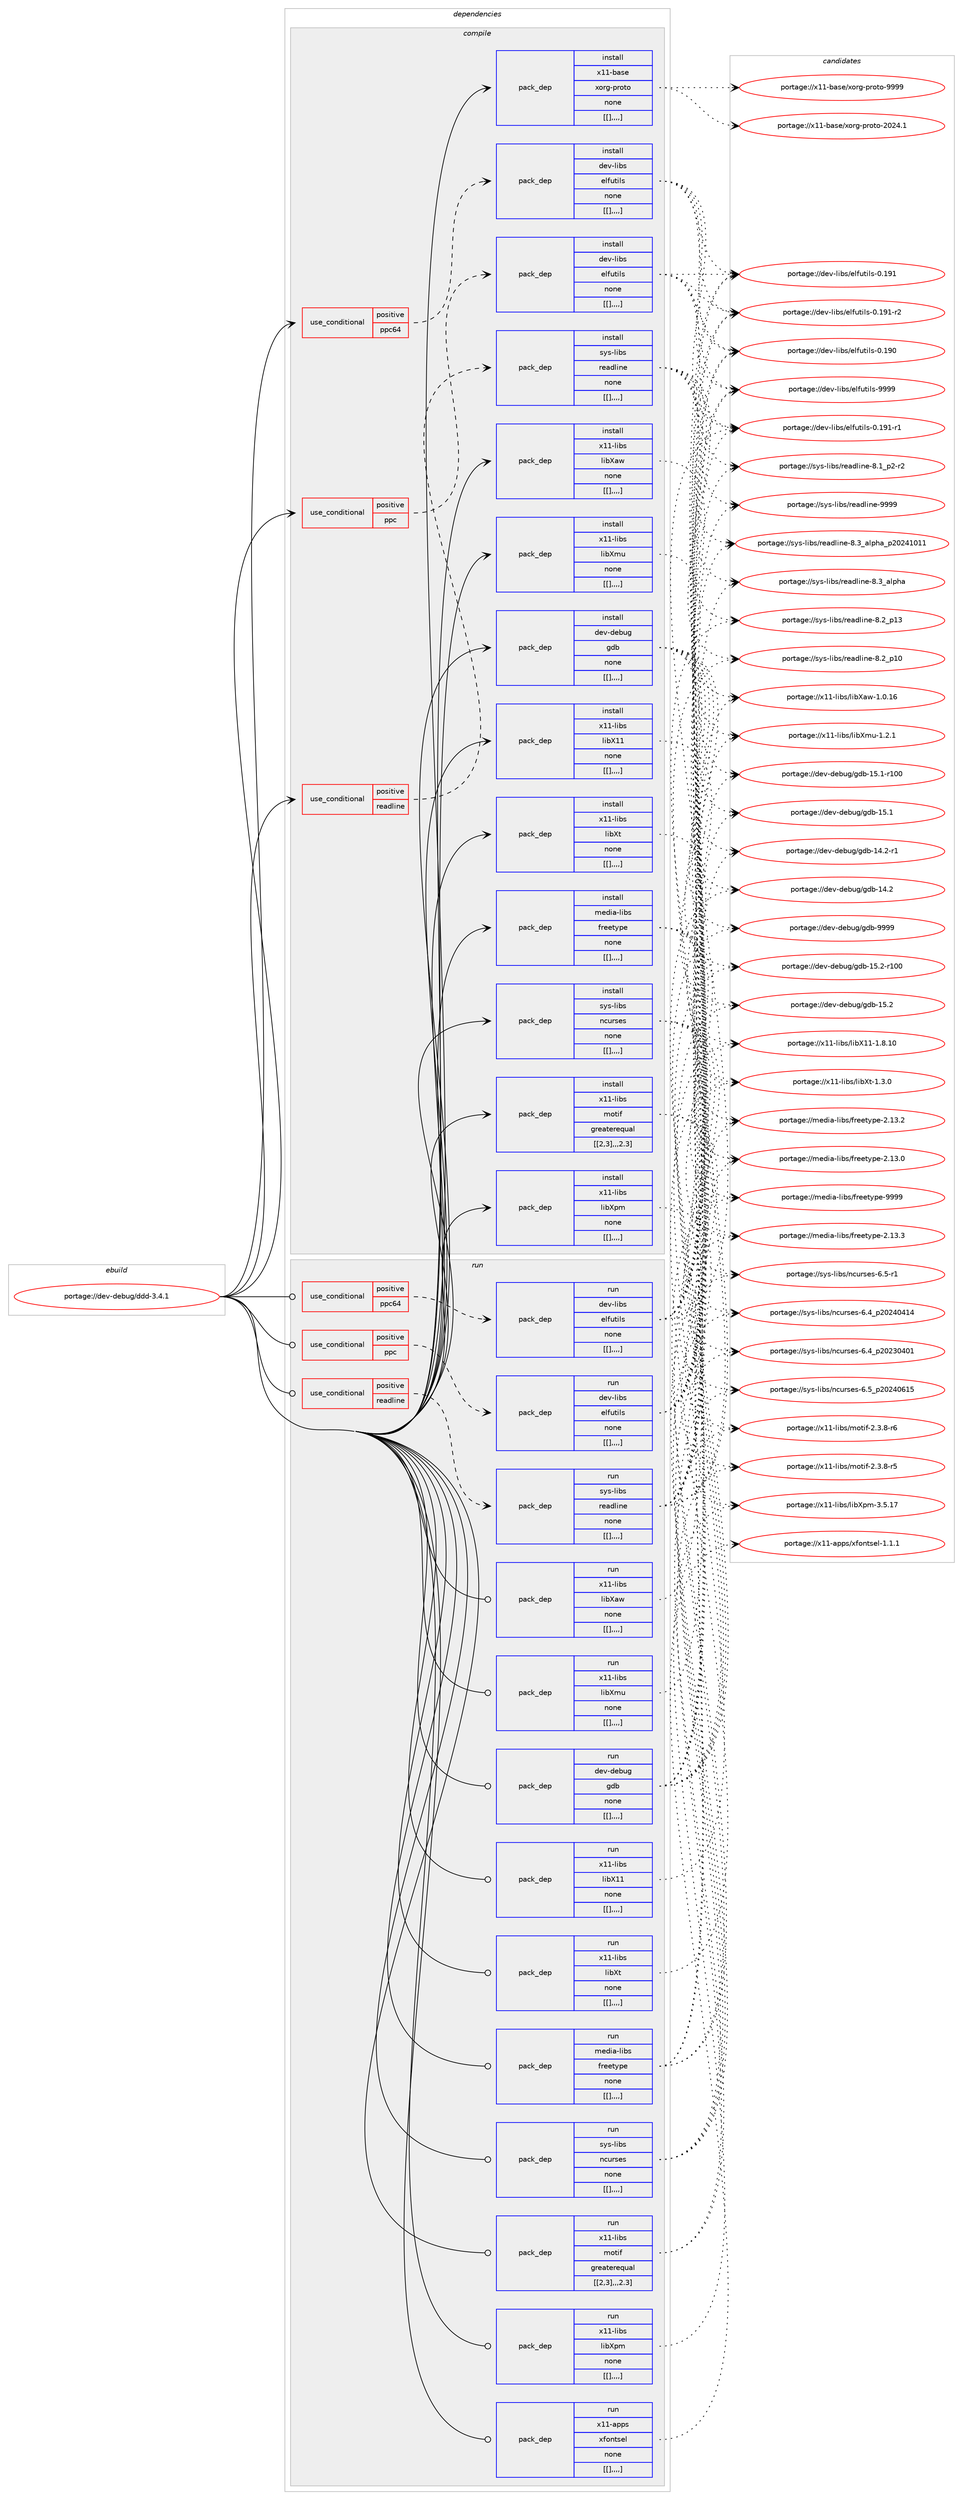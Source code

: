 digraph prolog {

# *************
# Graph options
# *************

newrank=true;
concentrate=true;
compound=true;
graph [rankdir=LR,fontname=Helvetica,fontsize=10,ranksep=1.5];#, ranksep=2.5, nodesep=0.2];
edge  [arrowhead=vee];
node  [fontname=Helvetica,fontsize=10];

# **********
# The ebuild
# **********

subgraph cluster_leftcol {
color=gray;
label=<<i>ebuild</i>>;
id [label="portage://dev-debug/ddd-3.4.1", color=red, width=4, href="../dev-debug/ddd-3.4.1.svg"];
}

# ****************
# The dependencies
# ****************

subgraph cluster_midcol {
color=gray;
label=<<i>dependencies</i>>;
subgraph cluster_compile {
fillcolor="#eeeeee";
style=filled;
label=<<i>compile</i>>;
subgraph cond20138 {
dependency74055 [label=<<TABLE BORDER="0" CELLBORDER="1" CELLSPACING="0" CELLPADDING="4"><TR><TD ROWSPAN="3" CELLPADDING="10">use_conditional</TD></TR><TR><TD>positive</TD></TR><TR><TD>ppc</TD></TR></TABLE>>, shape=none, color=red];
subgraph pack52904 {
dependency74073 [label=<<TABLE BORDER="0" CELLBORDER="1" CELLSPACING="0" CELLPADDING="4" WIDTH="220"><TR><TD ROWSPAN="6" CELLPADDING="30">pack_dep</TD></TR><TR><TD WIDTH="110">install</TD></TR><TR><TD>dev-libs</TD></TR><TR><TD>elfutils</TD></TR><TR><TD>none</TD></TR><TR><TD>[[],,,,]</TD></TR></TABLE>>, shape=none, color=blue];
}
dependency74055:e -> dependency74073:w [weight=20,style="dashed",arrowhead="vee"];
}
id:e -> dependency74055:w [weight=20,style="solid",arrowhead="vee"];
subgraph cond20150 {
dependency74092 [label=<<TABLE BORDER="0" CELLBORDER="1" CELLSPACING="0" CELLPADDING="4"><TR><TD ROWSPAN="3" CELLPADDING="10">use_conditional</TD></TR><TR><TD>positive</TD></TR><TR><TD>ppc64</TD></TR></TABLE>>, shape=none, color=red];
subgraph pack52946 {
dependency74182 [label=<<TABLE BORDER="0" CELLBORDER="1" CELLSPACING="0" CELLPADDING="4" WIDTH="220"><TR><TD ROWSPAN="6" CELLPADDING="30">pack_dep</TD></TR><TR><TD WIDTH="110">install</TD></TR><TR><TD>dev-libs</TD></TR><TR><TD>elfutils</TD></TR><TR><TD>none</TD></TR><TR><TD>[[],,,,]</TD></TR></TABLE>>, shape=none, color=blue];
}
dependency74092:e -> dependency74182:w [weight=20,style="dashed",arrowhead="vee"];
}
id:e -> dependency74092:w [weight=20,style="solid",arrowhead="vee"];
subgraph cond20194 {
dependency74186 [label=<<TABLE BORDER="0" CELLBORDER="1" CELLSPACING="0" CELLPADDING="4"><TR><TD ROWSPAN="3" CELLPADDING="10">use_conditional</TD></TR><TR><TD>positive</TD></TR><TR><TD>readline</TD></TR></TABLE>>, shape=none, color=red];
subgraph pack53043 {
dependency74302 [label=<<TABLE BORDER="0" CELLBORDER="1" CELLSPACING="0" CELLPADDING="4" WIDTH="220"><TR><TD ROWSPAN="6" CELLPADDING="30">pack_dep</TD></TR><TR><TD WIDTH="110">install</TD></TR><TR><TD>sys-libs</TD></TR><TR><TD>readline</TD></TR><TR><TD>none</TD></TR><TR><TD>[[],,,,]</TD></TR></TABLE>>, shape=none, color=blue];
}
dependency74186:e -> dependency74302:w [weight=20,style="dashed",arrowhead="vee"];
}
id:e -> dependency74186:w [weight=20,style="solid",arrowhead="vee"];
subgraph pack53065 {
dependency74317 [label=<<TABLE BORDER="0" CELLBORDER="1" CELLSPACING="0" CELLPADDING="4" WIDTH="220"><TR><TD ROWSPAN="6" CELLPADDING="30">pack_dep</TD></TR><TR><TD WIDTH="110">install</TD></TR><TR><TD>dev-debug</TD></TR><TR><TD>gdb</TD></TR><TR><TD>none</TD></TR><TR><TD>[[],,,,]</TD></TR></TABLE>>, shape=none, color=blue];
}
id:e -> dependency74317:w [weight=20,style="solid",arrowhead="vee"];
subgraph pack53132 {
dependency74448 [label=<<TABLE BORDER="0" CELLBORDER="1" CELLSPACING="0" CELLPADDING="4" WIDTH="220"><TR><TD ROWSPAN="6" CELLPADDING="30">pack_dep</TD></TR><TR><TD WIDTH="110">install</TD></TR><TR><TD>media-libs</TD></TR><TR><TD>freetype</TD></TR><TR><TD>none</TD></TR><TR><TD>[[],,,,]</TD></TR></TABLE>>, shape=none, color=blue];
}
id:e -> dependency74448:w [weight=20,style="solid",arrowhead="vee"];
subgraph pack53162 {
dependency74455 [label=<<TABLE BORDER="0" CELLBORDER="1" CELLSPACING="0" CELLPADDING="4" WIDTH="220"><TR><TD ROWSPAN="6" CELLPADDING="30">pack_dep</TD></TR><TR><TD WIDTH="110">install</TD></TR><TR><TD>sys-libs</TD></TR><TR><TD>ncurses</TD></TR><TR><TD>none</TD></TR><TR><TD>[[],,,,]</TD></TR></TABLE>>, shape=none, color=blue];
}
id:e -> dependency74455:w [weight=20,style="solid",arrowhead="vee"];
subgraph pack53168 {
dependency74499 [label=<<TABLE BORDER="0" CELLBORDER="1" CELLSPACING="0" CELLPADDING="4" WIDTH="220"><TR><TD ROWSPAN="6" CELLPADDING="30">pack_dep</TD></TR><TR><TD WIDTH="110">install</TD></TR><TR><TD>x11-base</TD></TR><TR><TD>xorg-proto</TD></TR><TR><TD>none</TD></TR><TR><TD>[[],,,,]</TD></TR></TABLE>>, shape=none, color=blue];
}
id:e -> dependency74499:w [weight=20,style="solid",arrowhead="vee"];
subgraph pack53207 {
dependency74584 [label=<<TABLE BORDER="0" CELLBORDER="1" CELLSPACING="0" CELLPADDING="4" WIDTH="220"><TR><TD ROWSPAN="6" CELLPADDING="30">pack_dep</TD></TR><TR><TD WIDTH="110">install</TD></TR><TR><TD>x11-libs</TD></TR><TR><TD>libX11</TD></TR><TR><TD>none</TD></TR><TR><TD>[[],,,,]</TD></TR></TABLE>>, shape=none, color=blue];
}
id:e -> dependency74584:w [weight=20,style="solid",arrowhead="vee"];
subgraph pack53258 {
dependency74634 [label=<<TABLE BORDER="0" CELLBORDER="1" CELLSPACING="0" CELLPADDING="4" WIDTH="220"><TR><TD ROWSPAN="6" CELLPADDING="30">pack_dep</TD></TR><TR><TD WIDTH="110">install</TD></TR><TR><TD>x11-libs</TD></TR><TR><TD>libXaw</TD></TR><TR><TD>none</TD></TR><TR><TD>[[],,,,]</TD></TR></TABLE>>, shape=none, color=blue];
}
id:e -> dependency74634:w [weight=20,style="solid",arrowhead="vee"];
subgraph pack53301 {
dependency74655 [label=<<TABLE BORDER="0" CELLBORDER="1" CELLSPACING="0" CELLPADDING="4" WIDTH="220"><TR><TD ROWSPAN="6" CELLPADDING="30">pack_dep</TD></TR><TR><TD WIDTH="110">install</TD></TR><TR><TD>x11-libs</TD></TR><TR><TD>libXmu</TD></TR><TR><TD>none</TD></TR><TR><TD>[[],,,,]</TD></TR></TABLE>>, shape=none, color=blue];
}
id:e -> dependency74655:w [weight=20,style="solid",arrowhead="vee"];
subgraph pack53339 {
dependency74820 [label=<<TABLE BORDER="0" CELLBORDER="1" CELLSPACING="0" CELLPADDING="4" WIDTH="220"><TR><TD ROWSPAN="6" CELLPADDING="30">pack_dep</TD></TR><TR><TD WIDTH="110">install</TD></TR><TR><TD>x11-libs</TD></TR><TR><TD>libXpm</TD></TR><TR><TD>none</TD></TR><TR><TD>[[],,,,]</TD></TR></TABLE>>, shape=none, color=blue];
}
id:e -> dependency74820:w [weight=20,style="solid",arrowhead="vee"];
subgraph pack53411 {
dependency74881 [label=<<TABLE BORDER="0" CELLBORDER="1" CELLSPACING="0" CELLPADDING="4" WIDTH="220"><TR><TD ROWSPAN="6" CELLPADDING="30">pack_dep</TD></TR><TR><TD WIDTH="110">install</TD></TR><TR><TD>x11-libs</TD></TR><TR><TD>libXt</TD></TR><TR><TD>none</TD></TR><TR><TD>[[],,,,]</TD></TR></TABLE>>, shape=none, color=blue];
}
id:e -> dependency74881:w [weight=20,style="solid",arrowhead="vee"];
subgraph pack53528 {
dependency74995 [label=<<TABLE BORDER="0" CELLBORDER="1" CELLSPACING="0" CELLPADDING="4" WIDTH="220"><TR><TD ROWSPAN="6" CELLPADDING="30">pack_dep</TD></TR><TR><TD WIDTH="110">install</TD></TR><TR><TD>x11-libs</TD></TR><TR><TD>motif</TD></TR><TR><TD>greaterequal</TD></TR><TR><TD>[[2,3],,,2.3]</TD></TR></TABLE>>, shape=none, color=blue];
}
id:e -> dependency74995:w [weight=20,style="solid",arrowhead="vee"];
}
subgraph cluster_compileandrun {
fillcolor="#eeeeee";
style=filled;
label=<<i>compile and run</i>>;
}
subgraph cluster_run {
fillcolor="#eeeeee";
style=filled;
label=<<i>run</i>>;
subgraph cond20481 {
dependency75062 [label=<<TABLE BORDER="0" CELLBORDER="1" CELLSPACING="0" CELLPADDING="4"><TR><TD ROWSPAN="3" CELLPADDING="10">use_conditional</TD></TR><TR><TD>positive</TD></TR><TR><TD>ppc</TD></TR></TABLE>>, shape=none, color=red];
subgraph pack53571 {
dependency75070 [label=<<TABLE BORDER="0" CELLBORDER="1" CELLSPACING="0" CELLPADDING="4" WIDTH="220"><TR><TD ROWSPAN="6" CELLPADDING="30">pack_dep</TD></TR><TR><TD WIDTH="110">run</TD></TR><TR><TD>dev-libs</TD></TR><TR><TD>elfutils</TD></TR><TR><TD>none</TD></TR><TR><TD>[[],,,,]</TD></TR></TABLE>>, shape=none, color=blue];
}
dependency75062:e -> dependency75070:w [weight=20,style="dashed",arrowhead="vee"];
}
id:e -> dependency75062:w [weight=20,style="solid",arrowhead="odot"];
subgraph cond20503 {
dependency75147 [label=<<TABLE BORDER="0" CELLBORDER="1" CELLSPACING="0" CELLPADDING="4"><TR><TD ROWSPAN="3" CELLPADDING="10">use_conditional</TD></TR><TR><TD>positive</TD></TR><TR><TD>ppc64</TD></TR></TABLE>>, shape=none, color=red];
subgraph pack53649 {
dependency75194 [label=<<TABLE BORDER="0" CELLBORDER="1" CELLSPACING="0" CELLPADDING="4" WIDTH="220"><TR><TD ROWSPAN="6" CELLPADDING="30">pack_dep</TD></TR><TR><TD WIDTH="110">run</TD></TR><TR><TD>dev-libs</TD></TR><TR><TD>elfutils</TD></TR><TR><TD>none</TD></TR><TR><TD>[[],,,,]</TD></TR></TABLE>>, shape=none, color=blue];
}
dependency75147:e -> dependency75194:w [weight=20,style="dashed",arrowhead="vee"];
}
id:e -> dependency75147:w [weight=20,style="solid",arrowhead="odot"];
subgraph cond20538 {
dependency75234 [label=<<TABLE BORDER="0" CELLBORDER="1" CELLSPACING="0" CELLPADDING="4"><TR><TD ROWSPAN="3" CELLPADDING="10">use_conditional</TD></TR><TR><TD>positive</TD></TR><TR><TD>readline</TD></TR></TABLE>>, shape=none, color=red];
subgraph pack53706 {
dependency75366 [label=<<TABLE BORDER="0" CELLBORDER="1" CELLSPACING="0" CELLPADDING="4" WIDTH="220"><TR><TD ROWSPAN="6" CELLPADDING="30">pack_dep</TD></TR><TR><TD WIDTH="110">run</TD></TR><TR><TD>sys-libs</TD></TR><TR><TD>readline</TD></TR><TR><TD>none</TD></TR><TR><TD>[[],,,,]</TD></TR></TABLE>>, shape=none, color=blue];
}
dependency75234:e -> dependency75366:w [weight=20,style="dashed",arrowhead="vee"];
}
id:e -> dependency75234:w [weight=20,style="solid",arrowhead="odot"];
subgraph pack53780 {
dependency75390 [label=<<TABLE BORDER="0" CELLBORDER="1" CELLSPACING="0" CELLPADDING="4" WIDTH="220"><TR><TD ROWSPAN="6" CELLPADDING="30">pack_dep</TD></TR><TR><TD WIDTH="110">run</TD></TR><TR><TD>dev-debug</TD></TR><TR><TD>gdb</TD></TR><TR><TD>none</TD></TR><TR><TD>[[],,,,]</TD></TR></TABLE>>, shape=none, color=blue];
}
id:e -> dependency75390:w [weight=20,style="solid",arrowhead="odot"];
subgraph pack53815 {
dependency75447 [label=<<TABLE BORDER="0" CELLBORDER="1" CELLSPACING="0" CELLPADDING="4" WIDTH="220"><TR><TD ROWSPAN="6" CELLPADDING="30">pack_dep</TD></TR><TR><TD WIDTH="110">run</TD></TR><TR><TD>media-libs</TD></TR><TR><TD>freetype</TD></TR><TR><TD>none</TD></TR><TR><TD>[[],,,,]</TD></TR></TABLE>>, shape=none, color=blue];
}
id:e -> dependency75447:w [weight=20,style="solid",arrowhead="odot"];
subgraph pack53831 {
dependency75470 [label=<<TABLE BORDER="0" CELLBORDER="1" CELLSPACING="0" CELLPADDING="4" WIDTH="220"><TR><TD ROWSPAN="6" CELLPADDING="30">pack_dep</TD></TR><TR><TD WIDTH="110">run</TD></TR><TR><TD>sys-libs</TD></TR><TR><TD>ncurses</TD></TR><TR><TD>none</TD></TR><TR><TD>[[],,,,]</TD></TR></TABLE>>, shape=none, color=blue];
}
id:e -> dependency75470:w [weight=20,style="solid",arrowhead="odot"];
subgraph pack53850 {
dependency75475 [label=<<TABLE BORDER="0" CELLBORDER="1" CELLSPACING="0" CELLPADDING="4" WIDTH="220"><TR><TD ROWSPAN="6" CELLPADDING="30">pack_dep</TD></TR><TR><TD WIDTH="110">run</TD></TR><TR><TD>x11-apps</TD></TR><TR><TD>xfontsel</TD></TR><TR><TD>none</TD></TR><TR><TD>[[],,,,]</TD></TR></TABLE>>, shape=none, color=blue];
}
id:e -> dependency75475:w [weight=20,style="solid",arrowhead="odot"];
subgraph pack53874 {
dependency75519 [label=<<TABLE BORDER="0" CELLBORDER="1" CELLSPACING="0" CELLPADDING="4" WIDTH="220"><TR><TD ROWSPAN="6" CELLPADDING="30">pack_dep</TD></TR><TR><TD WIDTH="110">run</TD></TR><TR><TD>x11-libs</TD></TR><TR><TD>libX11</TD></TR><TR><TD>none</TD></TR><TR><TD>[[],,,,]</TD></TR></TABLE>>, shape=none, color=blue];
}
id:e -> dependency75519:w [weight=20,style="solid",arrowhead="odot"];
subgraph pack53896 {
dependency75526 [label=<<TABLE BORDER="0" CELLBORDER="1" CELLSPACING="0" CELLPADDING="4" WIDTH="220"><TR><TD ROWSPAN="6" CELLPADDING="30">pack_dep</TD></TR><TR><TD WIDTH="110">run</TD></TR><TR><TD>x11-libs</TD></TR><TR><TD>libXaw</TD></TR><TR><TD>none</TD></TR><TR><TD>[[],,,,]</TD></TR></TABLE>>, shape=none, color=blue];
}
id:e -> dependency75526:w [weight=20,style="solid",arrowhead="odot"];
subgraph pack53913 {
dependency75576 [label=<<TABLE BORDER="0" CELLBORDER="1" CELLSPACING="0" CELLPADDING="4" WIDTH="220"><TR><TD ROWSPAN="6" CELLPADDING="30">pack_dep</TD></TR><TR><TD WIDTH="110">run</TD></TR><TR><TD>x11-libs</TD></TR><TR><TD>libXmu</TD></TR><TR><TD>none</TD></TR><TR><TD>[[],,,,]</TD></TR></TABLE>>, shape=none, color=blue];
}
id:e -> dependency75576:w [weight=20,style="solid",arrowhead="odot"];
subgraph pack53964 {
dependency75653 [label=<<TABLE BORDER="0" CELLBORDER="1" CELLSPACING="0" CELLPADDING="4" WIDTH="220"><TR><TD ROWSPAN="6" CELLPADDING="30">pack_dep</TD></TR><TR><TD WIDTH="110">run</TD></TR><TR><TD>x11-libs</TD></TR><TR><TD>libXpm</TD></TR><TR><TD>none</TD></TR><TR><TD>[[],,,,]</TD></TR></TABLE>>, shape=none, color=blue];
}
id:e -> dependency75653:w [weight=20,style="solid",arrowhead="odot"];
subgraph pack53982 {
dependency75781 [label=<<TABLE BORDER="0" CELLBORDER="1" CELLSPACING="0" CELLPADDING="4" WIDTH="220"><TR><TD ROWSPAN="6" CELLPADDING="30">pack_dep</TD></TR><TR><TD WIDTH="110">run</TD></TR><TR><TD>x11-libs</TD></TR><TR><TD>libXt</TD></TR><TR><TD>none</TD></TR><TR><TD>[[],,,,]</TD></TR></TABLE>>, shape=none, color=blue];
}
id:e -> dependency75781:w [weight=20,style="solid",arrowhead="odot"];
subgraph pack54068 {
dependency75786 [label=<<TABLE BORDER="0" CELLBORDER="1" CELLSPACING="0" CELLPADDING="4" WIDTH="220"><TR><TD ROWSPAN="6" CELLPADDING="30">pack_dep</TD></TR><TR><TD WIDTH="110">run</TD></TR><TR><TD>x11-libs</TD></TR><TR><TD>motif</TD></TR><TR><TD>greaterequal</TD></TR><TR><TD>[[2,3],,,2.3]</TD></TR></TABLE>>, shape=none, color=blue];
}
id:e -> dependency75786:w [weight=20,style="solid",arrowhead="odot"];
}
}

# **************
# The candidates
# **************

subgraph cluster_choices {
rank=same;
color=gray;
label=<<i>candidates</i>>;

subgraph choice52474 {
color=black;
nodesep=1;
choice1001011184510810598115471011081021171161051081154557575757 [label="portage://dev-libs/elfutils-9999", color=red, width=4,href="../dev-libs/elfutils-9999.svg"];
choice1001011184510810598115471011081021171161051081154548464957494511450 [label="portage://dev-libs/elfutils-0.191-r2", color=red, width=4,href="../dev-libs/elfutils-0.191-r2.svg"];
choice1001011184510810598115471011081021171161051081154548464957494511449 [label="portage://dev-libs/elfutils-0.191-r1", color=red, width=4,href="../dev-libs/elfutils-0.191-r1.svg"];
choice100101118451081059811547101108102117116105108115454846495749 [label="portage://dev-libs/elfutils-0.191", color=red, width=4,href="../dev-libs/elfutils-0.191.svg"];
choice100101118451081059811547101108102117116105108115454846495748 [label="portage://dev-libs/elfutils-0.190", color=red, width=4,href="../dev-libs/elfutils-0.190.svg"];
dependency74073:e -> choice1001011184510810598115471011081021171161051081154557575757:w [style=dotted,weight="100"];
dependency74073:e -> choice1001011184510810598115471011081021171161051081154548464957494511450:w [style=dotted,weight="100"];
dependency74073:e -> choice1001011184510810598115471011081021171161051081154548464957494511449:w [style=dotted,weight="100"];
dependency74073:e -> choice100101118451081059811547101108102117116105108115454846495749:w [style=dotted,weight="100"];
dependency74073:e -> choice100101118451081059811547101108102117116105108115454846495748:w [style=dotted,weight="100"];
}
subgraph choice52501 {
color=black;
nodesep=1;
choice1001011184510810598115471011081021171161051081154557575757 [label="portage://dev-libs/elfutils-9999", color=red, width=4,href="../dev-libs/elfutils-9999.svg"];
choice1001011184510810598115471011081021171161051081154548464957494511450 [label="portage://dev-libs/elfutils-0.191-r2", color=red, width=4,href="../dev-libs/elfutils-0.191-r2.svg"];
choice1001011184510810598115471011081021171161051081154548464957494511449 [label="portage://dev-libs/elfutils-0.191-r1", color=red, width=4,href="../dev-libs/elfutils-0.191-r1.svg"];
choice100101118451081059811547101108102117116105108115454846495749 [label="portage://dev-libs/elfutils-0.191", color=red, width=4,href="../dev-libs/elfutils-0.191.svg"];
choice100101118451081059811547101108102117116105108115454846495748 [label="portage://dev-libs/elfutils-0.190", color=red, width=4,href="../dev-libs/elfutils-0.190.svg"];
dependency74182:e -> choice1001011184510810598115471011081021171161051081154557575757:w [style=dotted,weight="100"];
dependency74182:e -> choice1001011184510810598115471011081021171161051081154548464957494511450:w [style=dotted,weight="100"];
dependency74182:e -> choice1001011184510810598115471011081021171161051081154548464957494511449:w [style=dotted,weight="100"];
dependency74182:e -> choice100101118451081059811547101108102117116105108115454846495749:w [style=dotted,weight="100"];
dependency74182:e -> choice100101118451081059811547101108102117116105108115454846495748:w [style=dotted,weight="100"];
}
subgraph choice52519 {
color=black;
nodesep=1;
choice115121115451081059811547114101971001081051101014557575757 [label="portage://sys-libs/readline-9999", color=red, width=4,href="../sys-libs/readline-9999.svg"];
choice1151211154510810598115471141019710010810511010145564651959710811210497951125048505249484949 [label="portage://sys-libs/readline-8.3_alpha_p20241011", color=red, width=4,href="../sys-libs/readline-8.3_alpha_p20241011.svg"];
choice1151211154510810598115471141019710010810511010145564651959710811210497 [label="portage://sys-libs/readline-8.3_alpha", color=red, width=4,href="../sys-libs/readline-8.3_alpha.svg"];
choice1151211154510810598115471141019710010810511010145564650951124951 [label="portage://sys-libs/readline-8.2_p13", color=red, width=4,href="../sys-libs/readline-8.2_p13.svg"];
choice1151211154510810598115471141019710010810511010145564650951124948 [label="portage://sys-libs/readline-8.2_p10", color=red, width=4,href="../sys-libs/readline-8.2_p10.svg"];
choice115121115451081059811547114101971001081051101014556464995112504511450 [label="portage://sys-libs/readline-8.1_p2-r2", color=red, width=4,href="../sys-libs/readline-8.1_p2-r2.svg"];
dependency74302:e -> choice115121115451081059811547114101971001081051101014557575757:w [style=dotted,weight="100"];
dependency74302:e -> choice1151211154510810598115471141019710010810511010145564651959710811210497951125048505249484949:w [style=dotted,weight="100"];
dependency74302:e -> choice1151211154510810598115471141019710010810511010145564651959710811210497:w [style=dotted,weight="100"];
dependency74302:e -> choice1151211154510810598115471141019710010810511010145564650951124951:w [style=dotted,weight="100"];
dependency74302:e -> choice1151211154510810598115471141019710010810511010145564650951124948:w [style=dotted,weight="100"];
dependency74302:e -> choice115121115451081059811547114101971001081051101014556464995112504511450:w [style=dotted,weight="100"];
}
subgraph choice52526 {
color=black;
nodesep=1;
choice100101118451001019811710347103100984557575757 [label="portage://dev-debug/gdb-9999", color=red, width=4,href="../dev-debug/gdb-9999.svg"];
choice10010111845100101981171034710310098454953465045114494848 [label="portage://dev-debug/gdb-15.2-r100", color=red, width=4,href="../dev-debug/gdb-15.2-r100.svg"];
choice100101118451001019811710347103100984549534650 [label="portage://dev-debug/gdb-15.2", color=red, width=4,href="../dev-debug/gdb-15.2.svg"];
choice10010111845100101981171034710310098454953464945114494848 [label="portage://dev-debug/gdb-15.1-r100", color=red, width=4,href="../dev-debug/gdb-15.1-r100.svg"];
choice100101118451001019811710347103100984549534649 [label="portage://dev-debug/gdb-15.1", color=red, width=4,href="../dev-debug/gdb-15.1.svg"];
choice1001011184510010198117103471031009845495246504511449 [label="portage://dev-debug/gdb-14.2-r1", color=red, width=4,href="../dev-debug/gdb-14.2-r1.svg"];
choice100101118451001019811710347103100984549524650 [label="portage://dev-debug/gdb-14.2", color=red, width=4,href="../dev-debug/gdb-14.2.svg"];
dependency74317:e -> choice100101118451001019811710347103100984557575757:w [style=dotted,weight="100"];
dependency74317:e -> choice10010111845100101981171034710310098454953465045114494848:w [style=dotted,weight="100"];
dependency74317:e -> choice100101118451001019811710347103100984549534650:w [style=dotted,weight="100"];
dependency74317:e -> choice10010111845100101981171034710310098454953464945114494848:w [style=dotted,weight="100"];
dependency74317:e -> choice100101118451001019811710347103100984549534649:w [style=dotted,weight="100"];
dependency74317:e -> choice1001011184510010198117103471031009845495246504511449:w [style=dotted,weight="100"];
dependency74317:e -> choice100101118451001019811710347103100984549524650:w [style=dotted,weight="100"];
}
subgraph choice52550 {
color=black;
nodesep=1;
choice109101100105974510810598115471021141011011161211121014557575757 [label="portage://media-libs/freetype-9999", color=red, width=4,href="../media-libs/freetype-9999.svg"];
choice1091011001059745108105981154710211410110111612111210145504649514651 [label="portage://media-libs/freetype-2.13.3", color=red, width=4,href="../media-libs/freetype-2.13.3.svg"];
choice1091011001059745108105981154710211410110111612111210145504649514650 [label="portage://media-libs/freetype-2.13.2", color=red, width=4,href="../media-libs/freetype-2.13.2.svg"];
choice1091011001059745108105981154710211410110111612111210145504649514648 [label="portage://media-libs/freetype-2.13.0", color=red, width=4,href="../media-libs/freetype-2.13.0.svg"];
dependency74448:e -> choice109101100105974510810598115471021141011011161211121014557575757:w [style=dotted,weight="100"];
dependency74448:e -> choice1091011001059745108105981154710211410110111612111210145504649514651:w [style=dotted,weight="100"];
dependency74448:e -> choice1091011001059745108105981154710211410110111612111210145504649514650:w [style=dotted,weight="100"];
dependency74448:e -> choice1091011001059745108105981154710211410110111612111210145504649514648:w [style=dotted,weight="100"];
}
subgraph choice52553 {
color=black;
nodesep=1;
choice1151211154510810598115471109911711411510111545544653951125048505248544953 [label="portage://sys-libs/ncurses-6.5_p20240615", color=red, width=4,href="../sys-libs/ncurses-6.5_p20240615.svg"];
choice11512111545108105981154711099117114115101115455446534511449 [label="portage://sys-libs/ncurses-6.5-r1", color=red, width=4,href="../sys-libs/ncurses-6.5-r1.svg"];
choice1151211154510810598115471109911711411510111545544652951125048505248524952 [label="portage://sys-libs/ncurses-6.4_p20240414", color=red, width=4,href="../sys-libs/ncurses-6.4_p20240414.svg"];
choice1151211154510810598115471109911711411510111545544652951125048505148524849 [label="portage://sys-libs/ncurses-6.4_p20230401", color=red, width=4,href="../sys-libs/ncurses-6.4_p20230401.svg"];
dependency74455:e -> choice1151211154510810598115471109911711411510111545544653951125048505248544953:w [style=dotted,weight="100"];
dependency74455:e -> choice11512111545108105981154711099117114115101115455446534511449:w [style=dotted,weight="100"];
dependency74455:e -> choice1151211154510810598115471109911711411510111545544652951125048505248524952:w [style=dotted,weight="100"];
dependency74455:e -> choice1151211154510810598115471109911711411510111545544652951125048505148524849:w [style=dotted,weight="100"];
}
subgraph choice52581 {
color=black;
nodesep=1;
choice120494945989711510147120111114103451121141111161114557575757 [label="portage://x11-base/xorg-proto-9999", color=red, width=4,href="../x11-base/xorg-proto-9999.svg"];
choice1204949459897115101471201111141034511211411111611145504850524649 [label="portage://x11-base/xorg-proto-2024.1", color=red, width=4,href="../x11-base/xorg-proto-2024.1.svg"];
dependency74499:e -> choice120494945989711510147120111114103451121141111161114557575757:w [style=dotted,weight="100"];
dependency74499:e -> choice1204949459897115101471201111141034511211411111611145504850524649:w [style=dotted,weight="100"];
}
subgraph choice52611 {
color=black;
nodesep=1;
choice12049494510810598115471081059888494945494656464948 [label="portage://x11-libs/libX11-1.8.10", color=red, width=4,href="../x11-libs/libX11-1.8.10.svg"];
dependency74584:e -> choice12049494510810598115471081059888494945494656464948:w [style=dotted,weight="100"];
}
subgraph choice52641 {
color=black;
nodesep=1;
choice120494945108105981154710810598889711945494648464954 [label="portage://x11-libs/libXaw-1.0.16", color=red, width=4,href="../x11-libs/libXaw-1.0.16.svg"];
dependency74634:e -> choice120494945108105981154710810598889711945494648464954:w [style=dotted,weight="100"];
}
subgraph choice52655 {
color=black;
nodesep=1;
choice12049494510810598115471081059888109117454946504649 [label="portage://x11-libs/libXmu-1.2.1", color=red, width=4,href="../x11-libs/libXmu-1.2.1.svg"];
dependency74655:e -> choice12049494510810598115471081059888109117454946504649:w [style=dotted,weight="100"];
}
subgraph choice52673 {
color=black;
nodesep=1;
choice1204949451081059811547108105988811210945514653464955 [label="portage://x11-libs/libXpm-3.5.17", color=red, width=4,href="../x11-libs/libXpm-3.5.17.svg"];
dependency74820:e -> choice1204949451081059811547108105988811210945514653464955:w [style=dotted,weight="100"];
}
subgraph choice52675 {
color=black;
nodesep=1;
choice12049494510810598115471081059888116454946514648 [label="portage://x11-libs/libXt-1.3.0", color=red, width=4,href="../x11-libs/libXt-1.3.0.svg"];
dependency74881:e -> choice12049494510810598115471081059888116454946514648:w [style=dotted,weight="100"];
}
subgraph choice52685 {
color=black;
nodesep=1;
choice12049494510810598115471091111161051024550465146564511454 [label="portage://x11-libs/motif-2.3.8-r6", color=red, width=4,href="../x11-libs/motif-2.3.8-r6.svg"];
choice12049494510810598115471091111161051024550465146564511453 [label="portage://x11-libs/motif-2.3.8-r5", color=red, width=4,href="../x11-libs/motif-2.3.8-r5.svg"];
dependency74995:e -> choice12049494510810598115471091111161051024550465146564511454:w [style=dotted,weight="100"];
dependency74995:e -> choice12049494510810598115471091111161051024550465146564511453:w [style=dotted,weight="100"];
}
subgraph choice52724 {
color=black;
nodesep=1;
choice1001011184510810598115471011081021171161051081154557575757 [label="portage://dev-libs/elfutils-9999", color=red, width=4,href="../dev-libs/elfutils-9999.svg"];
choice1001011184510810598115471011081021171161051081154548464957494511450 [label="portage://dev-libs/elfutils-0.191-r2", color=red, width=4,href="../dev-libs/elfutils-0.191-r2.svg"];
choice1001011184510810598115471011081021171161051081154548464957494511449 [label="portage://dev-libs/elfutils-0.191-r1", color=red, width=4,href="../dev-libs/elfutils-0.191-r1.svg"];
choice100101118451081059811547101108102117116105108115454846495749 [label="portage://dev-libs/elfutils-0.191", color=red, width=4,href="../dev-libs/elfutils-0.191.svg"];
choice100101118451081059811547101108102117116105108115454846495748 [label="portage://dev-libs/elfutils-0.190", color=red, width=4,href="../dev-libs/elfutils-0.190.svg"];
dependency75070:e -> choice1001011184510810598115471011081021171161051081154557575757:w [style=dotted,weight="100"];
dependency75070:e -> choice1001011184510810598115471011081021171161051081154548464957494511450:w [style=dotted,weight="100"];
dependency75070:e -> choice1001011184510810598115471011081021171161051081154548464957494511449:w [style=dotted,weight="100"];
dependency75070:e -> choice100101118451081059811547101108102117116105108115454846495749:w [style=dotted,weight="100"];
dependency75070:e -> choice100101118451081059811547101108102117116105108115454846495748:w [style=dotted,weight="100"];
}
subgraph choice52757 {
color=black;
nodesep=1;
choice1001011184510810598115471011081021171161051081154557575757 [label="portage://dev-libs/elfutils-9999", color=red, width=4,href="../dev-libs/elfutils-9999.svg"];
choice1001011184510810598115471011081021171161051081154548464957494511450 [label="portage://dev-libs/elfutils-0.191-r2", color=red, width=4,href="../dev-libs/elfutils-0.191-r2.svg"];
choice1001011184510810598115471011081021171161051081154548464957494511449 [label="portage://dev-libs/elfutils-0.191-r1", color=red, width=4,href="../dev-libs/elfutils-0.191-r1.svg"];
choice100101118451081059811547101108102117116105108115454846495749 [label="portage://dev-libs/elfutils-0.191", color=red, width=4,href="../dev-libs/elfutils-0.191.svg"];
choice100101118451081059811547101108102117116105108115454846495748 [label="portage://dev-libs/elfutils-0.190", color=red, width=4,href="../dev-libs/elfutils-0.190.svg"];
dependency75194:e -> choice1001011184510810598115471011081021171161051081154557575757:w [style=dotted,weight="100"];
dependency75194:e -> choice1001011184510810598115471011081021171161051081154548464957494511450:w [style=dotted,weight="100"];
dependency75194:e -> choice1001011184510810598115471011081021171161051081154548464957494511449:w [style=dotted,weight="100"];
dependency75194:e -> choice100101118451081059811547101108102117116105108115454846495749:w [style=dotted,weight="100"];
dependency75194:e -> choice100101118451081059811547101108102117116105108115454846495748:w [style=dotted,weight="100"];
}
subgraph choice52762 {
color=black;
nodesep=1;
choice115121115451081059811547114101971001081051101014557575757 [label="portage://sys-libs/readline-9999", color=red, width=4,href="../sys-libs/readline-9999.svg"];
choice1151211154510810598115471141019710010810511010145564651959710811210497951125048505249484949 [label="portage://sys-libs/readline-8.3_alpha_p20241011", color=red, width=4,href="../sys-libs/readline-8.3_alpha_p20241011.svg"];
choice1151211154510810598115471141019710010810511010145564651959710811210497 [label="portage://sys-libs/readline-8.3_alpha", color=red, width=4,href="../sys-libs/readline-8.3_alpha.svg"];
choice1151211154510810598115471141019710010810511010145564650951124951 [label="portage://sys-libs/readline-8.2_p13", color=red, width=4,href="../sys-libs/readline-8.2_p13.svg"];
choice1151211154510810598115471141019710010810511010145564650951124948 [label="portage://sys-libs/readline-8.2_p10", color=red, width=4,href="../sys-libs/readline-8.2_p10.svg"];
choice115121115451081059811547114101971001081051101014556464995112504511450 [label="portage://sys-libs/readline-8.1_p2-r2", color=red, width=4,href="../sys-libs/readline-8.1_p2-r2.svg"];
dependency75366:e -> choice115121115451081059811547114101971001081051101014557575757:w [style=dotted,weight="100"];
dependency75366:e -> choice1151211154510810598115471141019710010810511010145564651959710811210497951125048505249484949:w [style=dotted,weight="100"];
dependency75366:e -> choice1151211154510810598115471141019710010810511010145564651959710811210497:w [style=dotted,weight="100"];
dependency75366:e -> choice1151211154510810598115471141019710010810511010145564650951124951:w [style=dotted,weight="100"];
dependency75366:e -> choice1151211154510810598115471141019710010810511010145564650951124948:w [style=dotted,weight="100"];
dependency75366:e -> choice115121115451081059811547114101971001081051101014556464995112504511450:w [style=dotted,weight="100"];
}
subgraph choice52764 {
color=black;
nodesep=1;
choice100101118451001019811710347103100984557575757 [label="portage://dev-debug/gdb-9999", color=red, width=4,href="../dev-debug/gdb-9999.svg"];
choice10010111845100101981171034710310098454953465045114494848 [label="portage://dev-debug/gdb-15.2-r100", color=red, width=4,href="../dev-debug/gdb-15.2-r100.svg"];
choice100101118451001019811710347103100984549534650 [label="portage://dev-debug/gdb-15.2", color=red, width=4,href="../dev-debug/gdb-15.2.svg"];
choice10010111845100101981171034710310098454953464945114494848 [label="portage://dev-debug/gdb-15.1-r100", color=red, width=4,href="../dev-debug/gdb-15.1-r100.svg"];
choice100101118451001019811710347103100984549534649 [label="portage://dev-debug/gdb-15.1", color=red, width=4,href="../dev-debug/gdb-15.1.svg"];
choice1001011184510010198117103471031009845495246504511449 [label="portage://dev-debug/gdb-14.2-r1", color=red, width=4,href="../dev-debug/gdb-14.2-r1.svg"];
choice100101118451001019811710347103100984549524650 [label="portage://dev-debug/gdb-14.2", color=red, width=4,href="../dev-debug/gdb-14.2.svg"];
dependency75390:e -> choice100101118451001019811710347103100984557575757:w [style=dotted,weight="100"];
dependency75390:e -> choice10010111845100101981171034710310098454953465045114494848:w [style=dotted,weight="100"];
dependency75390:e -> choice100101118451001019811710347103100984549534650:w [style=dotted,weight="100"];
dependency75390:e -> choice10010111845100101981171034710310098454953464945114494848:w [style=dotted,weight="100"];
dependency75390:e -> choice100101118451001019811710347103100984549534649:w [style=dotted,weight="100"];
dependency75390:e -> choice1001011184510010198117103471031009845495246504511449:w [style=dotted,weight="100"];
dependency75390:e -> choice100101118451001019811710347103100984549524650:w [style=dotted,weight="100"];
}
subgraph choice52780 {
color=black;
nodesep=1;
choice109101100105974510810598115471021141011011161211121014557575757 [label="portage://media-libs/freetype-9999", color=red, width=4,href="../media-libs/freetype-9999.svg"];
choice1091011001059745108105981154710211410110111612111210145504649514651 [label="portage://media-libs/freetype-2.13.3", color=red, width=4,href="../media-libs/freetype-2.13.3.svg"];
choice1091011001059745108105981154710211410110111612111210145504649514650 [label="portage://media-libs/freetype-2.13.2", color=red, width=4,href="../media-libs/freetype-2.13.2.svg"];
choice1091011001059745108105981154710211410110111612111210145504649514648 [label="portage://media-libs/freetype-2.13.0", color=red, width=4,href="../media-libs/freetype-2.13.0.svg"];
dependency75447:e -> choice109101100105974510810598115471021141011011161211121014557575757:w [style=dotted,weight="100"];
dependency75447:e -> choice1091011001059745108105981154710211410110111612111210145504649514651:w [style=dotted,weight="100"];
dependency75447:e -> choice1091011001059745108105981154710211410110111612111210145504649514650:w [style=dotted,weight="100"];
dependency75447:e -> choice1091011001059745108105981154710211410110111612111210145504649514648:w [style=dotted,weight="100"];
}
subgraph choice52792 {
color=black;
nodesep=1;
choice1151211154510810598115471109911711411510111545544653951125048505248544953 [label="portage://sys-libs/ncurses-6.5_p20240615", color=red, width=4,href="../sys-libs/ncurses-6.5_p20240615.svg"];
choice11512111545108105981154711099117114115101115455446534511449 [label="portage://sys-libs/ncurses-6.5-r1", color=red, width=4,href="../sys-libs/ncurses-6.5-r1.svg"];
choice1151211154510810598115471109911711411510111545544652951125048505248524952 [label="portage://sys-libs/ncurses-6.4_p20240414", color=red, width=4,href="../sys-libs/ncurses-6.4_p20240414.svg"];
choice1151211154510810598115471109911711411510111545544652951125048505148524849 [label="portage://sys-libs/ncurses-6.4_p20230401", color=red, width=4,href="../sys-libs/ncurses-6.4_p20230401.svg"];
dependency75470:e -> choice1151211154510810598115471109911711411510111545544653951125048505248544953:w [style=dotted,weight="100"];
dependency75470:e -> choice11512111545108105981154711099117114115101115455446534511449:w [style=dotted,weight="100"];
dependency75470:e -> choice1151211154510810598115471109911711411510111545544652951125048505248524952:w [style=dotted,weight="100"];
dependency75470:e -> choice1151211154510810598115471109911711411510111545544652951125048505148524849:w [style=dotted,weight="100"];
}
subgraph choice52794 {
color=black;
nodesep=1;
choice1204949459711211211547120102111110116115101108454946494649 [label="portage://x11-apps/xfontsel-1.1.1", color=red, width=4,href="../x11-apps/xfontsel-1.1.1.svg"];
dependency75475:e -> choice1204949459711211211547120102111110116115101108454946494649:w [style=dotted,weight="100"];
}
subgraph choice52827 {
color=black;
nodesep=1;
choice12049494510810598115471081059888494945494656464948 [label="portage://x11-libs/libX11-1.8.10", color=red, width=4,href="../x11-libs/libX11-1.8.10.svg"];
dependency75519:e -> choice12049494510810598115471081059888494945494656464948:w [style=dotted,weight="100"];
}
subgraph choice52890 {
color=black;
nodesep=1;
choice120494945108105981154710810598889711945494648464954 [label="portage://x11-libs/libXaw-1.0.16", color=red, width=4,href="../x11-libs/libXaw-1.0.16.svg"];
dependency75526:e -> choice120494945108105981154710810598889711945494648464954:w [style=dotted,weight="100"];
}
subgraph choice52918 {
color=black;
nodesep=1;
choice12049494510810598115471081059888109117454946504649 [label="portage://x11-libs/libXmu-1.2.1", color=red, width=4,href="../x11-libs/libXmu-1.2.1.svg"];
dependency75576:e -> choice12049494510810598115471081059888109117454946504649:w [style=dotted,weight="100"];
}
subgraph choice52936 {
color=black;
nodesep=1;
choice1204949451081059811547108105988811210945514653464955 [label="portage://x11-libs/libXpm-3.5.17", color=red, width=4,href="../x11-libs/libXpm-3.5.17.svg"];
dependency75653:e -> choice1204949451081059811547108105988811210945514653464955:w [style=dotted,weight="100"];
}
subgraph choice52940 {
color=black;
nodesep=1;
choice12049494510810598115471081059888116454946514648 [label="portage://x11-libs/libXt-1.3.0", color=red, width=4,href="../x11-libs/libXt-1.3.0.svg"];
dependency75781:e -> choice12049494510810598115471081059888116454946514648:w [style=dotted,weight="100"];
}
subgraph choice52948 {
color=black;
nodesep=1;
choice12049494510810598115471091111161051024550465146564511454 [label="portage://x11-libs/motif-2.3.8-r6", color=red, width=4,href="../x11-libs/motif-2.3.8-r6.svg"];
choice12049494510810598115471091111161051024550465146564511453 [label="portage://x11-libs/motif-2.3.8-r5", color=red, width=4,href="../x11-libs/motif-2.3.8-r5.svg"];
dependency75786:e -> choice12049494510810598115471091111161051024550465146564511454:w [style=dotted,weight="100"];
dependency75786:e -> choice12049494510810598115471091111161051024550465146564511453:w [style=dotted,weight="100"];
}
}

}
